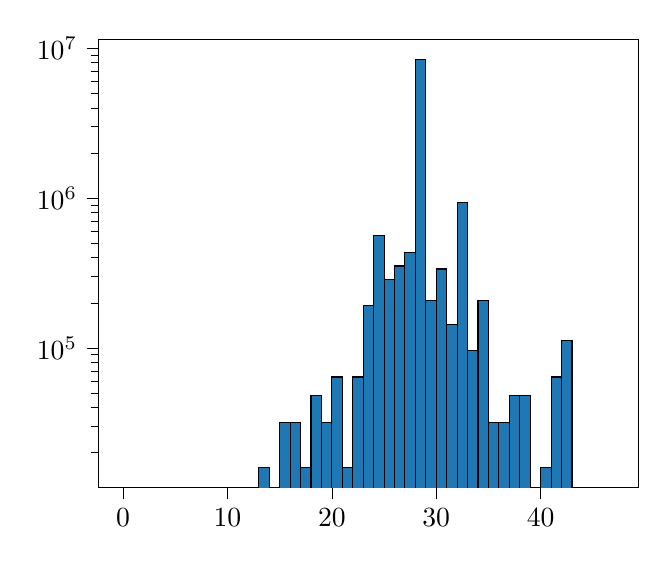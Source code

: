 % This file was created with tikzplotlib v0.10.1.
\begin{tikzpicture}

\definecolor{darkgray176}{RGB}{176,176,176}
\definecolor{steelblue31119180}{RGB}{31,119,180}

\begin{axis}[
log basis y={10},
tick align=outside,
tick pos=left,
x grid style={darkgray176},
xmin=-2.35, xmax=49.35,
xtick style={color=black},
y grid style={darkgray176},
ymin=11699.126, ymax=11466155.678,
ymode=log,
ytick style={color=black}
]
\draw[draw=black,fill=steelblue31119180] (axis cs:0,0) rectangle (axis cs:1,0);
\draw[draw=black,fill=steelblue31119180] (axis cs:1,0) rectangle (axis cs:2,0);
\draw[draw=black,fill=steelblue31119180] (axis cs:2,0) rectangle (axis cs:3,0);
\draw[draw=black,fill=steelblue31119180] (axis cs:3,0) rectangle (axis cs:4,0);
\draw[draw=black,fill=steelblue31119180] (axis cs:4,0) rectangle (axis cs:5,0);
\draw[draw=black,fill=steelblue31119180] (axis cs:5,0) rectangle (axis cs:6,0);
\draw[draw=black,fill=steelblue31119180] (axis cs:6,0) rectangle (axis cs:7,0);
\draw[draw=black,fill=steelblue31119180] (axis cs:7,0) rectangle (axis cs:8,0);
\draw[draw=black,fill=steelblue31119180] (axis cs:8,0) rectangle (axis cs:9,0);
\draw[draw=black,fill=steelblue31119180] (axis cs:9,0) rectangle (axis cs:10,0);
\draw[draw=black,fill=steelblue31119180] (axis cs:10,0) rectangle (axis cs:11,0);
\draw[draw=black,fill=steelblue31119180] (axis cs:11,0) rectangle (axis cs:12,0);
\draw[draw=black,fill=steelblue31119180] (axis cs:12,0) rectangle (axis cs:13,0);
\draw[draw=black,fill=steelblue31119180] (axis cs:13,0) rectangle (axis cs:14,16000);
\draw[draw=black,fill=steelblue31119180] (axis cs:14,0) rectangle (axis cs:15,0);
\draw[draw=black,fill=steelblue31119180] (axis cs:15,0) rectangle (axis cs:16,32000);
\draw[draw=black,fill=steelblue31119180] (axis cs:16,0) rectangle (axis cs:17,32000);
\draw[draw=black,fill=steelblue31119180] (axis cs:17,0) rectangle (axis cs:18,16000);
\draw[draw=black,fill=steelblue31119180] (axis cs:18,0) rectangle (axis cs:19,48000);
\draw[draw=black,fill=steelblue31119180] (axis cs:19,0) rectangle (axis cs:20,32000);
\draw[draw=black,fill=steelblue31119180] (axis cs:20,0) rectangle (axis cs:21,64000);
\draw[draw=black,fill=steelblue31119180] (axis cs:21,0) rectangle (axis cs:22,16000);
\draw[draw=black,fill=steelblue31119180] (axis cs:22,0) rectangle (axis cs:23,64000);
\draw[draw=black,fill=steelblue31119180] (axis cs:23,0) rectangle (axis cs:24,192000);
\draw[draw=black,fill=steelblue31119180] (axis cs:24,0) rectangle (axis cs:25,560000);
\draw[draw=black,fill=steelblue31119180] (axis cs:25,0) rectangle (axis cs:26,288000);
\draw[draw=black,fill=steelblue31119180] (axis cs:26,0) rectangle (axis cs:27,352000);
\draw[draw=black,fill=steelblue31119180] (axis cs:27,0) rectangle (axis cs:28,432000);
\draw[draw=black,fill=steelblue31119180] (axis cs:28,0) rectangle (axis cs:29,8384000);
\draw[draw=black,fill=steelblue31119180] (axis cs:29,0) rectangle (axis cs:30,208000);
\draw[draw=black,fill=steelblue31119180] (axis cs:30,0) rectangle (axis cs:31,336000);
\draw[draw=black,fill=steelblue31119180] (axis cs:31,0) rectangle (axis cs:32,144000);
\draw[draw=black,fill=steelblue31119180] (axis cs:32,0) rectangle (axis cs:33,928000);
\draw[draw=black,fill=steelblue31119180] (axis cs:33,0) rectangle (axis cs:34,96000);
\draw[draw=black,fill=steelblue31119180] (axis cs:34,0) rectangle (axis cs:35,208000);
\draw[draw=black,fill=steelblue31119180] (axis cs:35,0) rectangle (axis cs:36,32000);
\draw[draw=black,fill=steelblue31119180] (axis cs:36,0) rectangle (axis cs:37,32000);
\draw[draw=black,fill=steelblue31119180] (axis cs:37,0) rectangle (axis cs:38,48000);
\draw[draw=black,fill=steelblue31119180] (axis cs:38,0) rectangle (axis cs:39,48000);
\draw[draw=black,fill=steelblue31119180] (axis cs:39,0) rectangle (axis cs:40,0);
\draw[draw=black,fill=steelblue31119180] (axis cs:40,0) rectangle (axis cs:41,16000);
\draw[draw=black,fill=steelblue31119180] (axis cs:41,0) rectangle (axis cs:42,64000);
\draw[draw=black,fill=steelblue31119180] (axis cs:42,0) rectangle (axis cs:43,112000);
\draw[draw=black,fill=steelblue31119180] (axis cs:43,0) rectangle (axis cs:44,0);
\draw[draw=black,fill=steelblue31119180] (axis cs:44,0) rectangle (axis cs:45,0);
\draw[draw=black,fill=steelblue31119180] (axis cs:45,0) rectangle (axis cs:46,0);
\draw[draw=black,fill=steelblue31119180] (axis cs:46,0) rectangle (axis cs:47,0);
\end{axis}

\end{tikzpicture}
